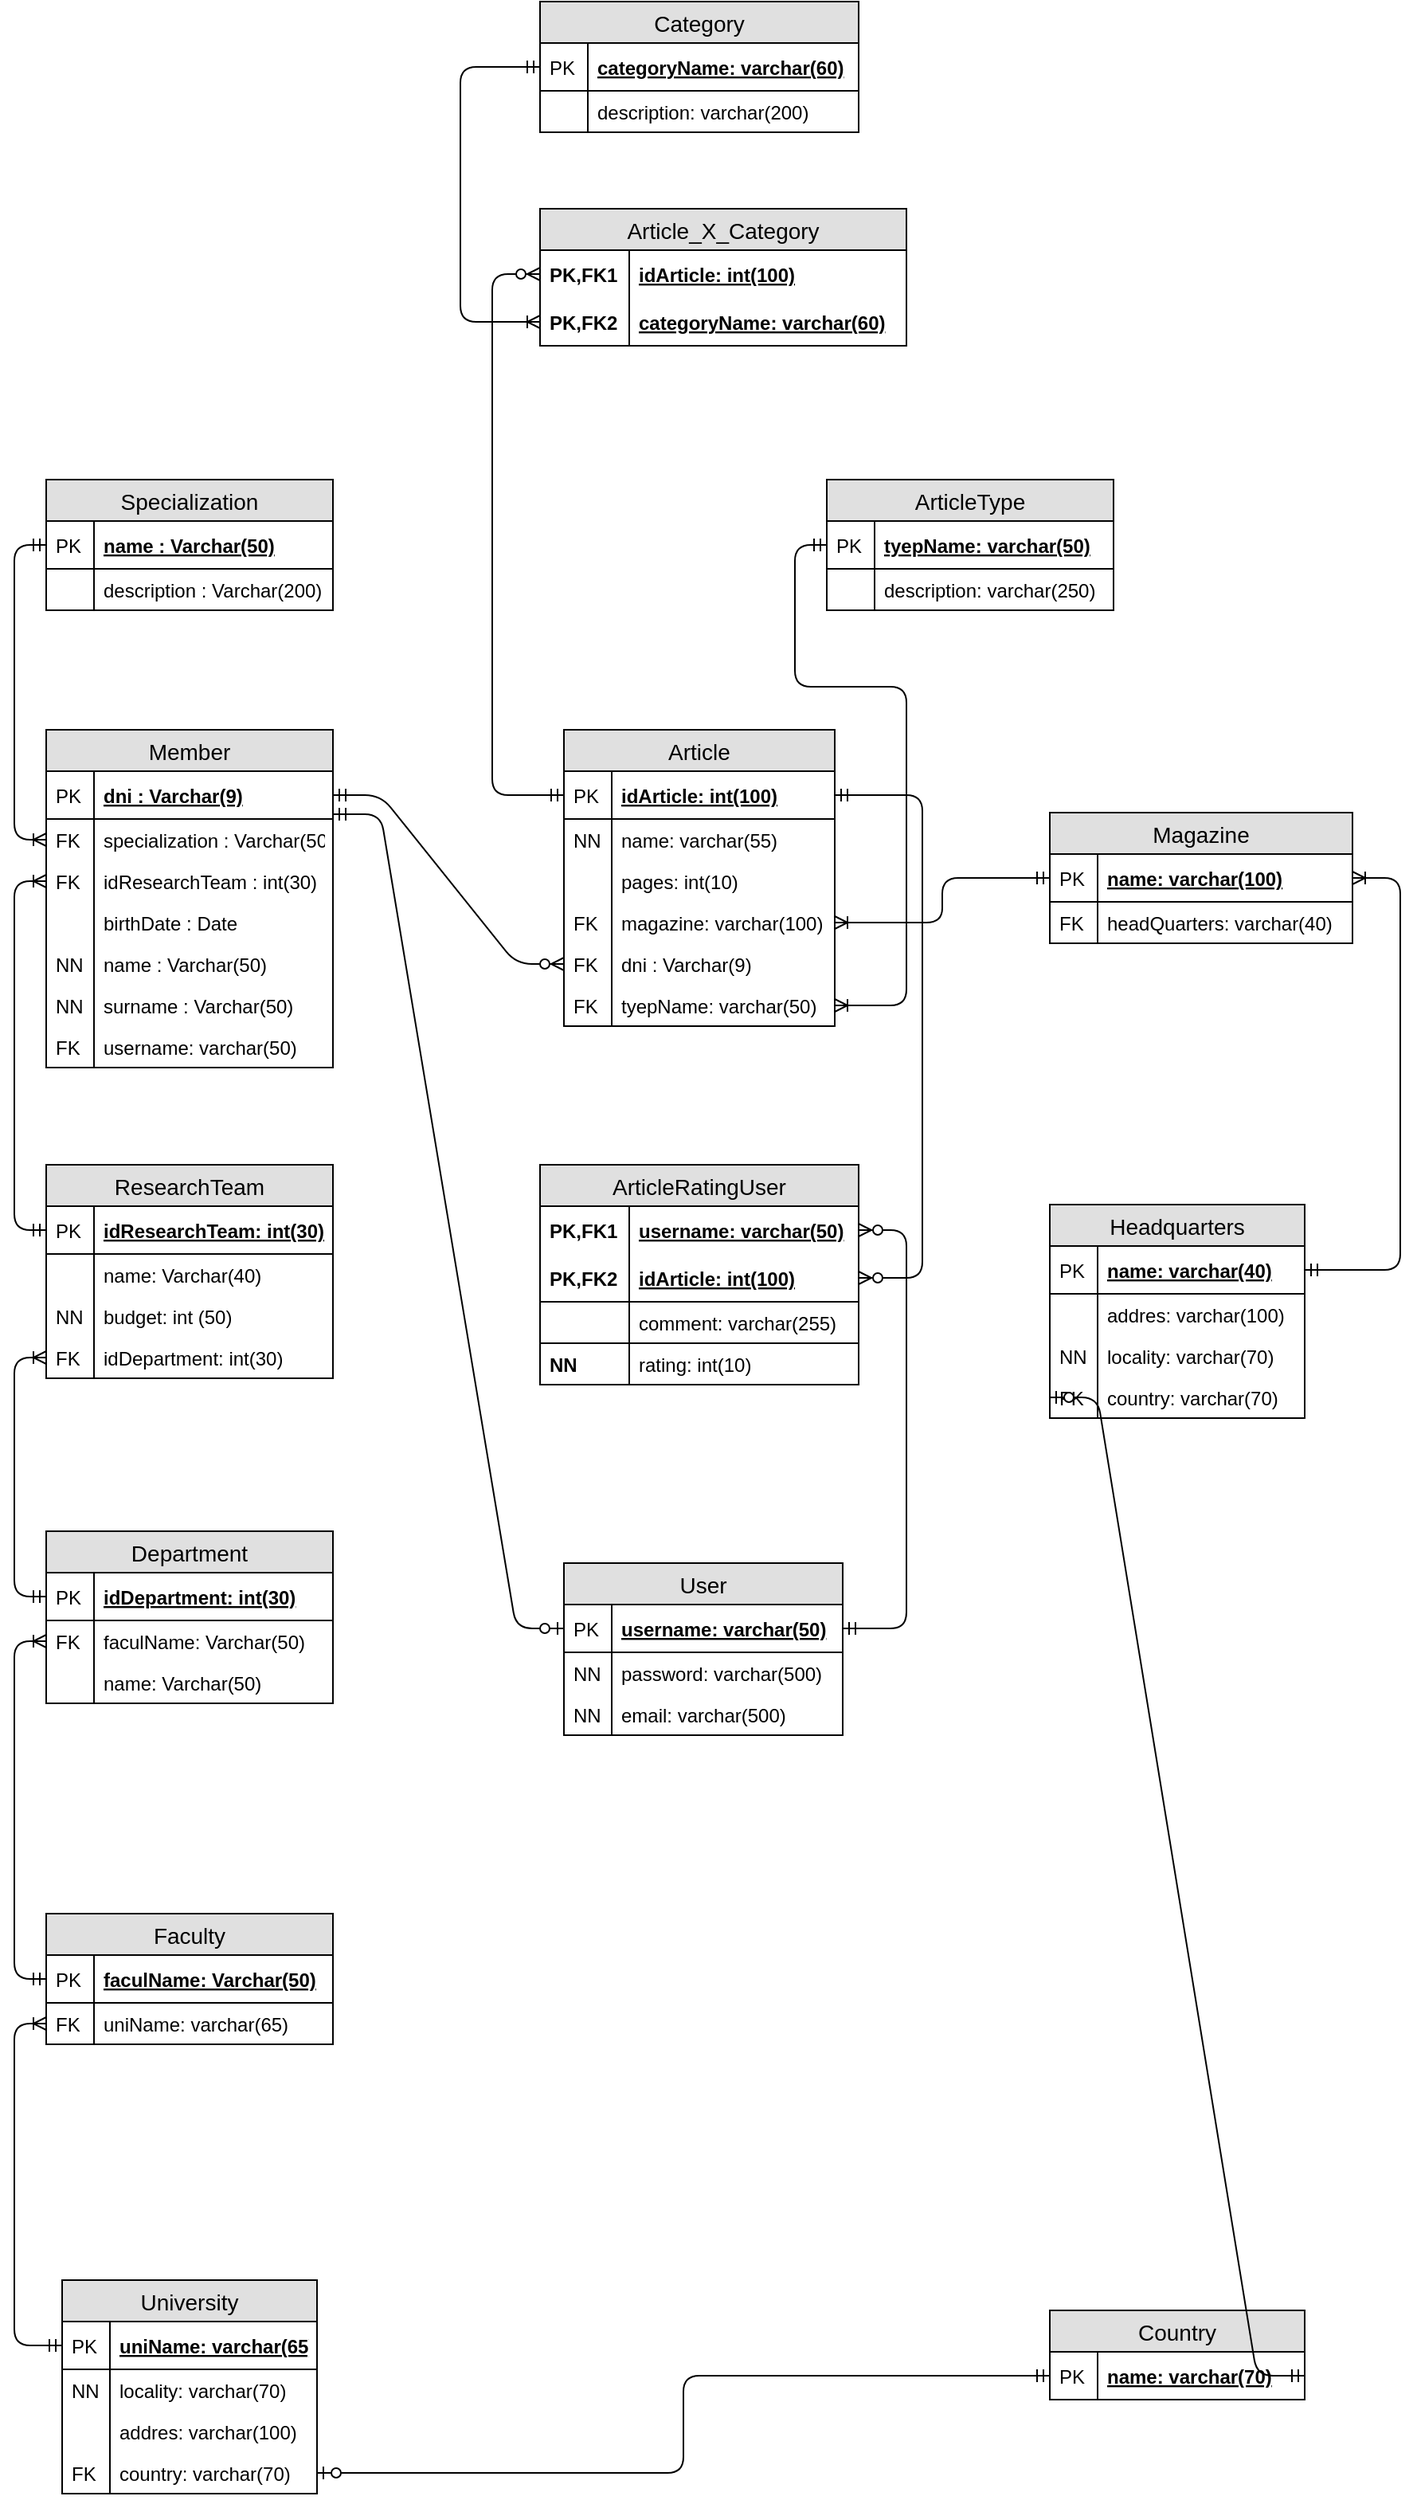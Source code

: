 <mxfile version="13.1.1" type="google"><diagram id="hVaT0pbqhjfP17UW7o2W" name="Page-1"><mxGraphModel dx="1422" dy="1931" grid="1" gridSize="10" guides="1" tooltips="1" connect="1" arrows="1" fold="1" page="1" pageScale="1" pageWidth="827" pageHeight="1169" math="0" shadow="0"><root><mxCell id="0"/><mxCell id="1" parent="0"/><mxCell id="gS2SSANMQGtymhMr4Fnk-54" value="ResearchTeam" style="swimlane;fontStyle=0;childLayout=stackLayout;horizontal=1;startSize=26;fillColor=#e0e0e0;horizontalStack=0;resizeParent=1;resizeParentMax=0;resizeLast=0;collapsible=1;marginBottom=0;swimlaneFillColor=#ffffff;align=center;fontSize=14;" parent="1" vertex="1"><mxGeometry x="310" y="560" width="180" height="134" as="geometry"/></mxCell><mxCell id="gS2SSANMQGtymhMr4Fnk-55" value="idResearchTeam: int(30)" style="shape=partialRectangle;top=0;left=0;right=0;bottom=1;align=left;verticalAlign=middle;fillColor=none;spacingLeft=34;spacingRight=4;overflow=hidden;rotatable=0;points=[[0,0.5],[1,0.5]];portConstraint=eastwest;dropTarget=0;fontStyle=5;fontSize=12;" parent="gS2SSANMQGtymhMr4Fnk-54" vertex="1"><mxGeometry y="26" width="180" height="30" as="geometry"/></mxCell><mxCell id="gS2SSANMQGtymhMr4Fnk-56" value="PK" style="shape=partialRectangle;top=0;left=0;bottom=0;fillColor=none;align=left;verticalAlign=middle;spacingLeft=4;spacingRight=4;overflow=hidden;rotatable=0;points=[];portConstraint=eastwest;part=1;fontSize=12;" parent="gS2SSANMQGtymhMr4Fnk-55" vertex="1" connectable="0"><mxGeometry width="30" height="30" as="geometry"/></mxCell><mxCell id="gS2SSANMQGtymhMr4Fnk-59" value="name: Varchar(40)" style="shape=partialRectangle;top=0;left=0;right=0;bottom=0;align=left;verticalAlign=top;fillColor=none;spacingLeft=34;spacingRight=4;overflow=hidden;rotatable=0;points=[[0,0.5],[1,0.5]];portConstraint=eastwest;dropTarget=0;fontSize=12;" parent="gS2SSANMQGtymhMr4Fnk-54" vertex="1"><mxGeometry y="56" width="180" height="26" as="geometry"/></mxCell><mxCell id="gS2SSANMQGtymhMr4Fnk-60" value="" style="shape=partialRectangle;top=0;left=0;bottom=0;fillColor=none;align=left;verticalAlign=top;spacingLeft=4;spacingRight=4;overflow=hidden;rotatable=0;points=[];portConstraint=eastwest;part=1;fontSize=12;" parent="gS2SSANMQGtymhMr4Fnk-59" vertex="1" connectable="0"><mxGeometry width="30" height="26" as="geometry"/></mxCell><mxCell id="gS2SSANMQGtymhMr4Fnk-61" value="budget: int (50)" style="shape=partialRectangle;top=0;left=0;right=0;bottom=0;align=left;verticalAlign=top;fillColor=none;spacingLeft=34;spacingRight=4;overflow=hidden;rotatable=0;points=[[0,0.5],[1,0.5]];portConstraint=eastwest;dropTarget=0;fontSize=12;" parent="gS2SSANMQGtymhMr4Fnk-54" vertex="1"><mxGeometry y="82" width="180" height="26" as="geometry"/></mxCell><mxCell id="gS2SSANMQGtymhMr4Fnk-62" value="NN" style="shape=partialRectangle;top=0;left=0;bottom=0;fillColor=none;align=left;verticalAlign=top;spacingLeft=4;spacingRight=4;overflow=hidden;rotatable=0;points=[];portConstraint=eastwest;part=1;fontSize=12;" parent="gS2SSANMQGtymhMr4Fnk-61" vertex="1" connectable="0"><mxGeometry width="30" height="26" as="geometry"/></mxCell><mxCell id="gS2SSANMQGtymhMr4Fnk-77" value="idDepartment: int(30)" style="shape=partialRectangle;top=0;left=0;right=0;bottom=0;align=left;verticalAlign=top;fillColor=none;spacingLeft=34;spacingRight=4;overflow=hidden;rotatable=0;points=[[0,0.5],[1,0.5]];portConstraint=eastwest;dropTarget=0;fontSize=12;" parent="gS2SSANMQGtymhMr4Fnk-54" vertex="1"><mxGeometry y="108" width="180" height="26" as="geometry"/></mxCell><mxCell id="gS2SSANMQGtymhMr4Fnk-78" value="FK" style="shape=partialRectangle;top=0;left=0;bottom=0;fillColor=none;align=left;verticalAlign=top;spacingLeft=4;spacingRight=4;overflow=hidden;rotatable=0;points=[];portConstraint=eastwest;part=1;fontSize=12;" parent="gS2SSANMQGtymhMr4Fnk-77" vertex="1" connectable="0"><mxGeometry width="30" height="26" as="geometry"/></mxCell><mxCell id="gS2SSANMQGtymhMr4Fnk-124" value="ArticleType" style="swimlane;fontStyle=0;childLayout=stackLayout;horizontal=1;startSize=26;fillColor=#e0e0e0;horizontalStack=0;resizeParent=1;resizeParentMax=0;resizeLast=0;collapsible=1;marginBottom=0;swimlaneFillColor=#ffffff;align=center;fontSize=14;" parent="1" vertex="1"><mxGeometry x="800" y="130" width="180" height="82" as="geometry"/></mxCell><mxCell id="gS2SSANMQGtymhMr4Fnk-125" value="tyepName: varchar(50)" style="shape=partialRectangle;top=0;left=0;right=0;bottom=1;align=left;verticalAlign=middle;fillColor=none;spacingLeft=34;spacingRight=4;overflow=hidden;rotatable=0;points=[[0,0.5],[1,0.5]];portConstraint=eastwest;dropTarget=0;fontStyle=5;fontSize=12;" parent="gS2SSANMQGtymhMr4Fnk-124" vertex="1"><mxGeometry y="26" width="180" height="30" as="geometry"/></mxCell><mxCell id="gS2SSANMQGtymhMr4Fnk-126" value="PK" style="shape=partialRectangle;top=0;left=0;bottom=0;fillColor=none;align=left;verticalAlign=middle;spacingLeft=4;spacingRight=4;overflow=hidden;rotatable=0;points=[];portConstraint=eastwest;part=1;fontSize=12;" parent="gS2SSANMQGtymhMr4Fnk-125" vertex="1" connectable="0"><mxGeometry width="30" height="30" as="geometry"/></mxCell><mxCell id="gS2SSANMQGtymhMr4Fnk-129" value="description: varchar(250)" style="shape=partialRectangle;top=0;left=0;right=0;bottom=0;align=left;verticalAlign=top;fillColor=none;spacingLeft=34;spacingRight=4;overflow=hidden;rotatable=0;points=[[0,0.5],[1,0.5]];portConstraint=eastwest;dropTarget=0;fontSize=12;" parent="gS2SSANMQGtymhMr4Fnk-124" vertex="1"><mxGeometry y="56" width="180" height="26" as="geometry"/></mxCell><mxCell id="gS2SSANMQGtymhMr4Fnk-130" value="" style="shape=partialRectangle;top=0;left=0;bottom=0;fillColor=none;align=left;verticalAlign=top;spacingLeft=4;spacingRight=4;overflow=hidden;rotatable=0;points=[];portConstraint=eastwest;part=1;fontSize=12;" parent="gS2SSANMQGtymhMr4Fnk-129" vertex="1" connectable="0"><mxGeometry width="30" height="26" as="geometry"/></mxCell><mxCell id="gS2SSANMQGtymhMr4Fnk-92" value="University" style="swimlane;fontStyle=0;childLayout=stackLayout;horizontal=1;startSize=26;fillColor=#e0e0e0;horizontalStack=0;resizeParent=1;resizeParentMax=0;resizeLast=0;collapsible=1;marginBottom=0;swimlaneFillColor=#ffffff;align=center;fontSize=14;" parent="1" vertex="1"><mxGeometry x="320" y="1260" width="160" height="134" as="geometry"/></mxCell><mxCell id="gS2SSANMQGtymhMr4Fnk-93" value="uniName: varchar(65)" style="shape=partialRectangle;top=0;left=0;right=0;bottom=1;align=left;verticalAlign=middle;fillColor=none;spacingLeft=34;spacingRight=4;overflow=hidden;rotatable=0;points=[[0,0.5],[1,0.5]];portConstraint=eastwest;dropTarget=0;fontStyle=5;fontSize=12;" parent="gS2SSANMQGtymhMr4Fnk-92" vertex="1"><mxGeometry y="26" width="160" height="30" as="geometry"/></mxCell><mxCell id="gS2SSANMQGtymhMr4Fnk-94" value="PK" style="shape=partialRectangle;top=0;left=0;bottom=0;fillColor=none;align=left;verticalAlign=middle;spacingLeft=4;spacingRight=4;overflow=hidden;rotatable=0;points=[];portConstraint=eastwest;part=1;fontSize=12;" parent="gS2SSANMQGtymhMr4Fnk-93" vertex="1" connectable="0"><mxGeometry width="30" height="30" as="geometry"/></mxCell><mxCell id="gS2SSANMQGtymhMr4Fnk-97" value="locality: varchar(70)" style="shape=partialRectangle;top=0;left=0;right=0;bottom=0;align=left;verticalAlign=top;fillColor=none;spacingLeft=34;spacingRight=4;overflow=hidden;rotatable=0;points=[[0,0.5],[1,0.5]];portConstraint=eastwest;dropTarget=0;fontSize=12;" parent="gS2SSANMQGtymhMr4Fnk-92" vertex="1"><mxGeometry y="56" width="160" height="26" as="geometry"/></mxCell><mxCell id="gS2SSANMQGtymhMr4Fnk-98" value="NN" style="shape=partialRectangle;top=0;left=0;bottom=0;fillColor=none;align=left;verticalAlign=top;spacingLeft=4;spacingRight=4;overflow=hidden;rotatable=0;points=[];portConstraint=eastwest;part=1;fontSize=12;" parent="gS2SSANMQGtymhMr4Fnk-97" vertex="1" connectable="0"><mxGeometry width="30" height="26" as="geometry"/></mxCell><mxCell id="gS2SSANMQGtymhMr4Fnk-99" value="addres: varchar(100)" style="shape=partialRectangle;top=0;left=0;right=0;bottom=0;align=left;verticalAlign=top;fillColor=none;spacingLeft=34;spacingRight=4;overflow=hidden;rotatable=0;points=[[0,0.5],[1,0.5]];portConstraint=eastwest;dropTarget=0;fontSize=12;" parent="gS2SSANMQGtymhMr4Fnk-92" vertex="1"><mxGeometry y="82" width="160" height="26" as="geometry"/></mxCell><mxCell id="gS2SSANMQGtymhMr4Fnk-100" value="" style="shape=partialRectangle;top=0;left=0;bottom=0;fillColor=none;align=left;verticalAlign=top;spacingLeft=4;spacingRight=4;overflow=hidden;rotatable=0;points=[];portConstraint=eastwest;part=1;fontSize=12;" parent="gS2SSANMQGtymhMr4Fnk-99" vertex="1" connectable="0"><mxGeometry width="30" height="26" as="geometry"/></mxCell><mxCell id="gS2SSANMQGtymhMr4Fnk-103" value="country: varchar(70)" style="shape=partialRectangle;top=0;left=0;right=0;bottom=0;align=left;verticalAlign=top;fillColor=none;spacingLeft=34;spacingRight=4;overflow=hidden;rotatable=0;points=[[0,0.5],[1,0.5]];portConstraint=eastwest;dropTarget=0;fontSize=12;" parent="gS2SSANMQGtymhMr4Fnk-92" vertex="1"><mxGeometry y="108" width="160" height="26" as="geometry"/></mxCell><mxCell id="gS2SSANMQGtymhMr4Fnk-104" value="FK" style="shape=partialRectangle;top=0;left=0;bottom=0;fillColor=none;align=left;verticalAlign=top;spacingLeft=4;spacingRight=4;overflow=hidden;rotatable=0;points=[];portConstraint=eastwest;part=1;fontSize=12;" parent="gS2SSANMQGtymhMr4Fnk-103" vertex="1" connectable="0"><mxGeometry width="30" height="26" as="geometry"/></mxCell><mxCell id="gS2SSANMQGtymhMr4Fnk-182" value="ArticleRatingUser" style="swimlane;fontStyle=0;childLayout=stackLayout;horizontal=1;startSize=26;fillColor=#e0e0e0;horizontalStack=0;resizeParent=1;resizeParentMax=0;resizeLast=0;collapsible=1;marginBottom=0;swimlaneFillColor=#ffffff;align=center;fontSize=14;" parent="1" vertex="1"><mxGeometry x="620" y="560" width="200" height="138" as="geometry"/></mxCell><mxCell id="gS2SSANMQGtymhMr4Fnk-183" value="username: varchar(50)" style="shape=partialRectangle;top=0;left=0;right=0;bottom=0;align=left;verticalAlign=middle;fillColor=none;spacingLeft=60;spacingRight=4;overflow=hidden;rotatable=0;points=[[0,0.5],[1,0.5]];portConstraint=eastwest;dropTarget=0;fontStyle=5;fontSize=12;" parent="gS2SSANMQGtymhMr4Fnk-182" vertex="1"><mxGeometry y="26" width="200" height="30" as="geometry"/></mxCell><mxCell id="gS2SSANMQGtymhMr4Fnk-184" value="PK,FK1" style="shape=partialRectangle;fontStyle=1;top=0;left=0;bottom=0;fillColor=none;align=left;verticalAlign=middle;spacingLeft=4;spacingRight=4;overflow=hidden;rotatable=0;points=[];portConstraint=eastwest;part=1;fontSize=12;" parent="gS2SSANMQGtymhMr4Fnk-183" vertex="1" connectable="0"><mxGeometry width="56" height="30" as="geometry"/></mxCell><mxCell id="gS2SSANMQGtymhMr4Fnk-185" value="idArticle: int(100)" style="shape=partialRectangle;top=0;left=0;right=0;bottom=1;align=left;verticalAlign=middle;fillColor=none;spacingLeft=60;spacingRight=4;overflow=hidden;rotatable=0;points=[[0,0.5],[1,0.5]];portConstraint=eastwest;dropTarget=0;fontStyle=5;fontSize=12;" parent="gS2SSANMQGtymhMr4Fnk-182" vertex="1"><mxGeometry y="56" width="200" height="30" as="geometry"/></mxCell><mxCell id="gS2SSANMQGtymhMr4Fnk-186" value="PK,FK2" style="shape=partialRectangle;fontStyle=1;top=0;left=0;bottom=0;fillColor=none;align=left;verticalAlign=middle;spacingLeft=4;spacingRight=4;overflow=hidden;rotatable=0;points=[];portConstraint=eastwest;part=1;fontSize=12;" parent="gS2SSANMQGtymhMr4Fnk-185" vertex="1" connectable="0"><mxGeometry width="56" height="30" as="geometry"/></mxCell><mxCell id="gS2SSANMQGtymhMr4Fnk-187" value="comment: varchar(255)" style="shape=partialRectangle;top=0;left=0;right=0;bottom=1;align=left;verticalAlign=middle;fillColor=none;spacingLeft=60;spacingRight=4;overflow=hidden;rotatable=0;points=[[0,0.5],[1,0.5]];portConstraint=eastwest;dropTarget=0;fontStyle=0;fontSize=12;" parent="gS2SSANMQGtymhMr4Fnk-182" vertex="1"><mxGeometry y="86" width="200" height="26" as="geometry"/></mxCell><mxCell id="gS2SSANMQGtymhMr4Fnk-188" value="" style="shape=partialRectangle;fontStyle=1;top=0;left=0;bottom=0;fillColor=none;align=left;verticalAlign=middle;spacingLeft=4;spacingRight=4;overflow=hidden;rotatable=0;points=[];portConstraint=eastwest;part=1;fontSize=12;" parent="gS2SSANMQGtymhMr4Fnk-187" vertex="1" connectable="0"><mxGeometry width="56" height="26" as="geometry"/></mxCell><mxCell id="gS2SSANMQGtymhMr4Fnk-196" value="rating: int(10)" style="shape=partialRectangle;top=0;left=0;right=0;bottom=1;align=left;verticalAlign=middle;fillColor=none;spacingLeft=60;spacingRight=4;overflow=hidden;rotatable=0;points=[[0,0.5],[1,0.5]];portConstraint=eastwest;dropTarget=0;fontStyle=0;fontSize=12;" parent="gS2SSANMQGtymhMr4Fnk-182" vertex="1"><mxGeometry y="112" width="200" height="26" as="geometry"/></mxCell><mxCell id="gS2SSANMQGtymhMr4Fnk-197" value="NN" style="shape=partialRectangle;fontStyle=1;top=0;left=0;bottom=0;fillColor=none;align=left;verticalAlign=middle;spacingLeft=4;spacingRight=4;overflow=hidden;rotatable=0;points=[];portConstraint=eastwest;part=1;fontSize=12;" parent="gS2SSANMQGtymhMr4Fnk-196" vertex="1" connectable="0"><mxGeometry width="56" height="26" as="geometry"/></mxCell><mxCell id="gS2SSANMQGtymhMr4Fnk-199" value="User" style="swimlane;fontStyle=0;childLayout=stackLayout;horizontal=1;startSize=26;fillColor=#e0e0e0;horizontalStack=0;resizeParent=1;resizeParentMax=0;resizeLast=0;collapsible=1;marginBottom=0;swimlaneFillColor=#ffffff;align=center;fontSize=14;" parent="1" vertex="1"><mxGeometry x="635" y="810" width="175" height="108" as="geometry"/></mxCell><mxCell id="gS2SSANMQGtymhMr4Fnk-200" value="username: varchar(50)" style="shape=partialRectangle;top=0;left=0;right=0;bottom=1;align=left;verticalAlign=middle;fillColor=none;spacingLeft=34;spacingRight=4;overflow=hidden;rotatable=0;points=[[0,0.5],[1,0.5]];portConstraint=eastwest;dropTarget=0;fontStyle=5;fontSize=12;" parent="gS2SSANMQGtymhMr4Fnk-199" vertex="1"><mxGeometry y="26" width="175" height="30" as="geometry"/></mxCell><mxCell id="gS2SSANMQGtymhMr4Fnk-201" value="PK" style="shape=partialRectangle;top=0;left=0;bottom=0;fillColor=none;align=left;verticalAlign=middle;spacingLeft=4;spacingRight=4;overflow=hidden;rotatable=0;points=[];portConstraint=eastwest;part=1;fontSize=12;" parent="gS2SSANMQGtymhMr4Fnk-200" vertex="1" connectable="0"><mxGeometry width="30" height="30" as="geometry"/></mxCell><mxCell id="gS2SSANMQGtymhMr4Fnk-202" value="password: varchar(500)" style="shape=partialRectangle;top=0;left=0;right=0;bottom=0;align=left;verticalAlign=top;fillColor=none;spacingLeft=34;spacingRight=4;overflow=hidden;rotatable=0;points=[[0,0.5],[1,0.5]];portConstraint=eastwest;dropTarget=0;fontSize=12;" parent="gS2SSANMQGtymhMr4Fnk-199" vertex="1"><mxGeometry y="56" width="175" height="26" as="geometry"/></mxCell><mxCell id="gS2SSANMQGtymhMr4Fnk-203" value="NN" style="shape=partialRectangle;top=0;left=0;bottom=0;fillColor=none;align=left;verticalAlign=top;spacingLeft=4;spacingRight=4;overflow=hidden;rotatable=0;points=[];portConstraint=eastwest;part=1;fontSize=12;" parent="gS2SSANMQGtymhMr4Fnk-202" vertex="1" connectable="0"><mxGeometry width="30" height="26" as="geometry"/></mxCell><mxCell id="gS2SSANMQGtymhMr4Fnk-206" value="email: varchar(500)" style="shape=partialRectangle;top=0;left=0;right=0;bottom=0;align=left;verticalAlign=top;fillColor=none;spacingLeft=34;spacingRight=4;overflow=hidden;rotatable=0;points=[[0,0.5],[1,0.5]];portConstraint=eastwest;dropTarget=0;fontSize=12;" parent="gS2SSANMQGtymhMr4Fnk-199" vertex="1"><mxGeometry y="82" width="175" height="26" as="geometry"/></mxCell><mxCell id="gS2SSANMQGtymhMr4Fnk-207" value="NN" style="shape=partialRectangle;top=0;left=0;bottom=0;fillColor=none;align=left;verticalAlign=top;spacingLeft=4;spacingRight=4;overflow=hidden;rotatable=0;points=[];portConstraint=eastwest;part=1;fontSize=12;" parent="gS2SSANMQGtymhMr4Fnk-206" vertex="1" connectable="0"><mxGeometry width="30" height="26" as="geometry"/></mxCell><mxCell id="gS2SSANMQGtymhMr4Fnk-226" value="N" style="text;html=1;align=center;verticalAlign=middle;resizable=0;points=[];autosize=1;" parent="1" vertex="1"><mxGeometry x="720" y="-30" width="20" height="20" as="geometry"/></mxCell><mxCell id="gS2SSANMQGtymhMr4Fnk-229" value="Magazine" style="swimlane;fontStyle=0;childLayout=stackLayout;horizontal=1;startSize=26;fillColor=#e0e0e0;horizontalStack=0;resizeParent=1;resizeParentMax=0;resizeLast=0;collapsible=1;marginBottom=0;swimlaneFillColor=#ffffff;align=center;fontSize=14;" parent="1" vertex="1"><mxGeometry x="940" y="339" width="190" height="82" as="geometry"/></mxCell><mxCell id="gS2SSANMQGtymhMr4Fnk-230" value="name: varchar(100)" style="shape=partialRectangle;top=0;left=0;right=0;bottom=1;align=left;verticalAlign=middle;fillColor=none;spacingLeft=34;spacingRight=4;overflow=hidden;rotatable=0;points=[[0,0.5],[1,0.5]];portConstraint=eastwest;dropTarget=0;fontStyle=5;fontSize=12;" parent="gS2SSANMQGtymhMr4Fnk-229" vertex="1"><mxGeometry y="26" width="190" height="30" as="geometry"/></mxCell><mxCell id="gS2SSANMQGtymhMr4Fnk-231" value="PK" style="shape=partialRectangle;top=0;left=0;bottom=0;fillColor=none;align=left;verticalAlign=middle;spacingLeft=4;spacingRight=4;overflow=hidden;rotatable=0;points=[];portConstraint=eastwest;part=1;fontSize=12;" parent="gS2SSANMQGtymhMr4Fnk-230" vertex="1" connectable="0"><mxGeometry width="30" height="30" as="geometry"/></mxCell><mxCell id="gS2SSANMQGtymhMr4Fnk-234" value="headQuarters: varchar(40)" style="shape=partialRectangle;top=0;left=0;right=0;bottom=0;align=left;verticalAlign=top;fillColor=none;spacingLeft=34;spacingRight=4;overflow=hidden;rotatable=0;points=[[0,0.5],[1,0.5]];portConstraint=eastwest;dropTarget=0;fontSize=12;" parent="gS2SSANMQGtymhMr4Fnk-229" vertex="1"><mxGeometry y="56" width="190" height="26" as="geometry"/></mxCell><mxCell id="gS2SSANMQGtymhMr4Fnk-235" value="FK" style="shape=partialRectangle;top=0;left=0;bottom=0;fillColor=none;align=left;verticalAlign=top;spacingLeft=4;spacingRight=4;overflow=hidden;rotatable=0;points=[];portConstraint=eastwest;part=1;fontSize=12;" parent="gS2SSANMQGtymhMr4Fnk-234" vertex="1" connectable="0"><mxGeometry width="30" height="26" as="geometry"/></mxCell><mxCell id="gS2SSANMQGtymhMr4Fnk-17" value="Member" style="swimlane;fontStyle=0;childLayout=stackLayout;horizontal=1;startSize=26;fillColor=#e0e0e0;horizontalStack=0;resizeParent=1;resizeParentMax=0;resizeLast=0;collapsible=1;marginBottom=0;swimlaneFillColor=#ffffff;align=center;fontSize=14;" parent="1" vertex="1"><mxGeometry x="310" y="287" width="180" height="212" as="geometry"/></mxCell><mxCell id="gS2SSANMQGtymhMr4Fnk-18" value="dni : Varchar(9)" style="shape=partialRectangle;top=0;left=0;right=0;bottom=1;align=left;verticalAlign=middle;fillColor=none;spacingLeft=34;spacingRight=4;overflow=hidden;rotatable=0;points=[[0,0.5],[1,0.5]];portConstraint=eastwest;dropTarget=0;fontStyle=5;fontSize=12;" parent="gS2SSANMQGtymhMr4Fnk-17" vertex="1"><mxGeometry y="26" width="180" height="30" as="geometry"/></mxCell><mxCell id="gS2SSANMQGtymhMr4Fnk-19" value="PK" style="shape=partialRectangle;top=0;left=0;bottom=0;fillColor=none;align=left;verticalAlign=middle;spacingLeft=4;spacingRight=4;overflow=hidden;rotatable=0;points=[];portConstraint=eastwest;part=1;fontSize=12;" parent="gS2SSANMQGtymhMr4Fnk-18" vertex="1" connectable="0"><mxGeometry width="30" height="30" as="geometry"/></mxCell><mxCell id="gS2SSANMQGtymhMr4Fnk-20" value="specialization : Varchar(50)" style="shape=partialRectangle;top=0;left=0;right=0;bottom=0;align=left;verticalAlign=top;fillColor=none;spacingLeft=34;spacingRight=4;overflow=hidden;rotatable=0;points=[[0,0.5],[1,0.5]];portConstraint=eastwest;dropTarget=0;fontSize=12;" parent="gS2SSANMQGtymhMr4Fnk-17" vertex="1"><mxGeometry y="56" width="180" height="26" as="geometry"/></mxCell><mxCell id="gS2SSANMQGtymhMr4Fnk-21" value="FK" style="shape=partialRectangle;top=0;left=0;bottom=0;fillColor=none;align=left;verticalAlign=top;spacingLeft=4;spacingRight=4;overflow=hidden;rotatable=0;points=[];portConstraint=eastwest;part=1;fontSize=12;" parent="gS2SSANMQGtymhMr4Fnk-20" vertex="1" connectable="0"><mxGeometry width="30" height="26" as="geometry"/></mxCell><mxCell id="gS2SSANMQGtymhMr4Fnk-22" value="idResearchTeam : int(30)" style="shape=partialRectangle;top=0;left=0;right=0;bottom=0;align=left;verticalAlign=top;fillColor=none;spacingLeft=34;spacingRight=4;overflow=hidden;rotatable=0;points=[[0,0.5],[1,0.5]];portConstraint=eastwest;dropTarget=0;fontSize=12;" parent="gS2SSANMQGtymhMr4Fnk-17" vertex="1"><mxGeometry y="82" width="180" height="26" as="geometry"/></mxCell><mxCell id="gS2SSANMQGtymhMr4Fnk-23" value="FK" style="shape=partialRectangle;top=0;left=0;bottom=0;fillColor=none;align=left;verticalAlign=top;spacingLeft=4;spacingRight=4;overflow=hidden;rotatable=0;points=[];portConstraint=eastwest;part=1;fontSize=12;" parent="gS2SSANMQGtymhMr4Fnk-22" vertex="1" connectable="0"><mxGeometry width="30" height="26" as="geometry"/></mxCell><mxCell id="gS2SSANMQGtymhMr4Fnk-24" value="birthDate : Date" style="shape=partialRectangle;top=0;left=0;right=0;bottom=0;align=left;verticalAlign=top;fillColor=none;spacingLeft=34;spacingRight=4;overflow=hidden;rotatable=0;points=[[0,0.5],[1,0.5]];portConstraint=eastwest;dropTarget=0;fontSize=12;" parent="gS2SSANMQGtymhMr4Fnk-17" vertex="1"><mxGeometry y="108" width="180" height="26" as="geometry"/></mxCell><mxCell id="gS2SSANMQGtymhMr4Fnk-25" value="" style="shape=partialRectangle;top=0;left=0;bottom=0;fillColor=none;align=left;verticalAlign=top;spacingLeft=4;spacingRight=4;overflow=hidden;rotatable=0;points=[];portConstraint=eastwest;part=1;fontSize=12;" parent="gS2SSANMQGtymhMr4Fnk-24" vertex="1" connectable="0"><mxGeometry width="30" height="26" as="geometry"/></mxCell><mxCell id="gS2SSANMQGtymhMr4Fnk-26" value="name : Varchar(50)" style="shape=partialRectangle;top=0;left=0;right=0;bottom=0;align=left;verticalAlign=top;fillColor=none;spacingLeft=34;spacingRight=4;overflow=hidden;rotatable=0;points=[[0,0.5],[1,0.5]];portConstraint=eastwest;dropTarget=0;fontSize=12;" parent="gS2SSANMQGtymhMr4Fnk-17" vertex="1"><mxGeometry y="134" width="180" height="26" as="geometry"/></mxCell><mxCell id="gS2SSANMQGtymhMr4Fnk-27" value="NN" style="shape=partialRectangle;top=0;left=0;bottom=0;fillColor=none;align=left;verticalAlign=top;spacingLeft=4;spacingRight=4;overflow=hidden;rotatable=0;points=[];portConstraint=eastwest;part=1;fontSize=12;" parent="gS2SSANMQGtymhMr4Fnk-26" vertex="1" connectable="0"><mxGeometry width="30" height="26" as="geometry"/></mxCell><mxCell id="gS2SSANMQGtymhMr4Fnk-29" value="surname : Varchar(50)" style="shape=partialRectangle;top=0;left=0;right=0;bottom=0;align=left;verticalAlign=top;fillColor=none;spacingLeft=34;spacingRight=4;overflow=hidden;rotatable=0;points=[[0,0.5],[1,0.5]];portConstraint=eastwest;dropTarget=0;fontSize=12;" parent="gS2SSANMQGtymhMr4Fnk-17" vertex="1"><mxGeometry y="160" width="180" height="26" as="geometry"/></mxCell><mxCell id="gS2SSANMQGtymhMr4Fnk-30" value="NN" style="shape=partialRectangle;top=0;left=0;bottom=0;fillColor=none;align=left;verticalAlign=top;spacingLeft=4;spacingRight=4;overflow=hidden;rotatable=0;points=[];portConstraint=eastwest;part=1;fontSize=12;" parent="gS2SSANMQGtymhMr4Fnk-29" vertex="1" connectable="0"><mxGeometry width="30" height="26" as="geometry"/></mxCell><mxCell id="fsNwebAYcL7ZnLs_jDPe-1" value="username: varchar(50)" style="shape=partialRectangle;top=0;left=0;right=0;bottom=0;align=left;verticalAlign=top;fillColor=none;spacingLeft=34;spacingRight=4;overflow=hidden;rotatable=0;points=[[0,0.5],[1,0.5]];portConstraint=eastwest;dropTarget=0;fontSize=12;" vertex="1" parent="gS2SSANMQGtymhMr4Fnk-17"><mxGeometry y="186" width="180" height="26" as="geometry"/></mxCell><mxCell id="fsNwebAYcL7ZnLs_jDPe-2" value="FK" style="shape=partialRectangle;top=0;left=0;bottom=0;fillColor=none;align=left;verticalAlign=top;spacingLeft=4;spacingRight=4;overflow=hidden;rotatable=0;points=[];portConstraint=eastwest;part=1;fontSize=12;" vertex="1" connectable="0" parent="fsNwebAYcL7ZnLs_jDPe-1"><mxGeometry width="30" height="26" as="geometry"/></mxCell><mxCell id="gS2SSANMQGtymhMr4Fnk-242" value="Headquarters" style="swimlane;fontStyle=0;childLayout=stackLayout;horizontal=1;startSize=26;fillColor=#e0e0e0;horizontalStack=0;resizeParent=1;resizeParentMax=0;resizeLast=0;collapsible=1;marginBottom=0;swimlaneFillColor=#ffffff;align=center;fontSize=14;" parent="1" vertex="1"><mxGeometry x="940" y="585" width="160" height="134" as="geometry"/></mxCell><mxCell id="gS2SSANMQGtymhMr4Fnk-243" value="name: varchar(40)" style="shape=partialRectangle;top=0;left=0;right=0;bottom=1;align=left;verticalAlign=middle;fillColor=none;spacingLeft=34;spacingRight=4;overflow=hidden;rotatable=0;points=[[0,0.5],[1,0.5]];portConstraint=eastwest;dropTarget=0;fontStyle=5;fontSize=12;" parent="gS2SSANMQGtymhMr4Fnk-242" vertex="1"><mxGeometry y="26" width="160" height="30" as="geometry"/></mxCell><mxCell id="gS2SSANMQGtymhMr4Fnk-244" value="PK" style="shape=partialRectangle;top=0;left=0;bottom=0;fillColor=none;align=left;verticalAlign=middle;spacingLeft=4;spacingRight=4;overflow=hidden;rotatable=0;points=[];portConstraint=eastwest;part=1;fontSize=12;" parent="gS2SSANMQGtymhMr4Fnk-243" vertex="1" connectable="0"><mxGeometry width="30" height="30" as="geometry"/></mxCell><mxCell id="gS2SSANMQGtymhMr4Fnk-247" value="addres: varchar(100)" style="shape=partialRectangle;top=0;left=0;right=0;bottom=0;align=left;verticalAlign=top;fillColor=none;spacingLeft=34;spacingRight=4;overflow=hidden;rotatable=0;points=[[0,0.5],[1,0.5]];portConstraint=eastwest;dropTarget=0;fontSize=12;" parent="gS2SSANMQGtymhMr4Fnk-242" vertex="1"><mxGeometry y="56" width="160" height="26" as="geometry"/></mxCell><mxCell id="gS2SSANMQGtymhMr4Fnk-248" value="" style="shape=partialRectangle;top=0;left=0;bottom=0;fillColor=none;align=left;verticalAlign=top;spacingLeft=4;spacingRight=4;overflow=hidden;rotatable=0;points=[];portConstraint=eastwest;part=1;fontSize=12;" parent="gS2SSANMQGtymhMr4Fnk-247" vertex="1" connectable="0"><mxGeometry width="30" height="26" as="geometry"/></mxCell><mxCell id="gS2SSANMQGtymhMr4Fnk-249" value="locality: varchar(70)" style="shape=partialRectangle;top=0;left=0;right=0;bottom=0;align=left;verticalAlign=top;fillColor=none;spacingLeft=34;spacingRight=4;overflow=hidden;rotatable=0;points=[[0,0.5],[1,0.5]];portConstraint=eastwest;dropTarget=0;fontSize=12;" parent="gS2SSANMQGtymhMr4Fnk-242" vertex="1"><mxGeometry y="82" width="160" height="26" as="geometry"/></mxCell><mxCell id="gS2SSANMQGtymhMr4Fnk-250" value="NN" style="shape=partialRectangle;top=0;left=0;bottom=0;fillColor=none;align=left;verticalAlign=top;spacingLeft=4;spacingRight=4;overflow=hidden;rotatable=0;points=[];portConstraint=eastwest;part=1;fontSize=12;" parent="gS2SSANMQGtymhMr4Fnk-249" vertex="1" connectable="0"><mxGeometry width="30" height="26" as="geometry"/></mxCell><mxCell id="gS2SSANMQGtymhMr4Fnk-253" value="country: varchar(70)" style="shape=partialRectangle;top=0;left=0;right=0;bottom=0;align=left;verticalAlign=top;fillColor=none;spacingLeft=34;spacingRight=4;overflow=hidden;rotatable=0;points=[[0,0.5],[1,0.5]];portConstraint=eastwest;dropTarget=0;fontSize=12;" parent="gS2SSANMQGtymhMr4Fnk-242" vertex="1"><mxGeometry y="108" width="160" height="26" as="geometry"/></mxCell><mxCell id="gS2SSANMQGtymhMr4Fnk-254" value="FK" style="shape=partialRectangle;top=0;left=0;bottom=0;fillColor=none;align=left;verticalAlign=top;spacingLeft=4;spacingRight=4;overflow=hidden;rotatable=0;points=[];portConstraint=eastwest;part=1;fontSize=12;" parent="gS2SSANMQGtymhMr4Fnk-253" vertex="1" connectable="0"><mxGeometry width="30" height="26" as="geometry"/></mxCell><mxCell id="gS2SSANMQGtymhMr4Fnk-288" value="1" style="text;html=1;align=center;verticalAlign=middle;resizable=0;points=[];autosize=1;" parent="1" vertex="1"><mxGeometry x="1020" y="1279" width="20" height="20" as="geometry"/></mxCell><mxCell id="ysKIw1G9DDQp8kTNfsVy-6" value="" style="edgeStyle=elbowEdgeStyle;fontSize=12;html=1;endArrow=ERoneToMany;startArrow=ERmandOne;exitX=0;exitY=0.5;exitDx=0;exitDy=0;" parent="1" source="gS2SSANMQGtymhMr4Fnk-7" target="gS2SSANMQGtymhMr4Fnk-20" edge="1"><mxGeometry width="100" height="100" relative="1" as="geometry"><mxPoint x="460" y="230" as="sourcePoint"/><mxPoint x="560" y="130" as="targetPoint"/><Array as="points"><mxPoint x="290" y="257"/></Array></mxGeometry></mxCell><mxCell id="ysKIw1G9DDQp8kTNfsVy-7" value="" style="edgeStyle=elbowEdgeStyle;fontSize=12;html=1;endArrow=ERoneToMany;startArrow=ERmandOne;entryX=0;entryY=0.5;entryDx=0;entryDy=0;exitX=0;exitY=0.5;exitDx=0;exitDy=0;" parent="1" source="gS2SSANMQGtymhMr4Fnk-55" target="gS2SSANMQGtymhMr4Fnk-22" edge="1"><mxGeometry width="100" height="100" relative="1" as="geometry"><mxPoint x="70" y="560" as="sourcePoint"/><mxPoint x="170" y="460" as="targetPoint"/><Array as="points"><mxPoint x="290" y="490"/></Array></mxGeometry></mxCell><mxCell id="gS2SSANMQGtymhMr4Fnk-6" value="Specialization" style="swimlane;fontStyle=0;childLayout=stackLayout;horizontal=1;startSize=26;fillColor=#e0e0e0;horizontalStack=0;resizeParent=1;resizeParentMax=0;resizeLast=0;collapsible=1;marginBottom=0;swimlaneFillColor=#ffffff;align=center;fontSize=14;" parent="1" vertex="1"><mxGeometry x="310" y="130" width="180" height="82" as="geometry"/></mxCell><mxCell id="gS2SSANMQGtymhMr4Fnk-7" value="name : Varchar(50)" style="shape=partialRectangle;top=0;left=0;right=0;bottom=1;align=left;verticalAlign=middle;fillColor=none;spacingLeft=34;spacingRight=4;overflow=hidden;rotatable=0;points=[[0,0.5],[1,0.5]];portConstraint=eastwest;dropTarget=0;fontStyle=5;fontSize=12;" parent="gS2SSANMQGtymhMr4Fnk-6" vertex="1"><mxGeometry y="26" width="180" height="30" as="geometry"/></mxCell><mxCell id="gS2SSANMQGtymhMr4Fnk-8" value="PK" style="shape=partialRectangle;top=0;left=0;bottom=0;fillColor=none;align=left;verticalAlign=middle;spacingLeft=4;spacingRight=4;overflow=hidden;rotatable=0;points=[];portConstraint=eastwest;part=1;fontSize=12;" parent="gS2SSANMQGtymhMr4Fnk-7" vertex="1" connectable="0"><mxGeometry width="30" height="30" as="geometry"/></mxCell><mxCell id="gS2SSANMQGtymhMr4Fnk-11" value="description : Varchar(200)" style="shape=partialRectangle;top=0;left=0;right=0;bottom=0;align=left;verticalAlign=top;fillColor=none;spacingLeft=34;spacingRight=4;overflow=hidden;rotatable=0;points=[[0,0.5],[1,0.5]];portConstraint=eastwest;dropTarget=0;fontSize=12;" parent="gS2SSANMQGtymhMr4Fnk-6" vertex="1"><mxGeometry y="56" width="180" height="26" as="geometry"/></mxCell><mxCell id="gS2SSANMQGtymhMr4Fnk-12" value="" style="shape=partialRectangle;top=0;left=0;bottom=0;fillColor=none;align=left;verticalAlign=top;spacingLeft=4;spacingRight=4;overflow=hidden;rotatable=0;points=[];portConstraint=eastwest;part=1;fontSize=12;" parent="gS2SSANMQGtymhMr4Fnk-11" vertex="1" connectable="0"><mxGeometry width="30.011" height="26" as="geometry"/></mxCell><mxCell id="onN7MwH4dI3i2g6XcXUC-1" value="" style="edgeStyle=elbowEdgeStyle;fontSize=12;html=1;endArrow=ERoneToMany;startArrow=ERmandOne;entryX=0;entryY=0.5;entryDx=0;entryDy=0;exitX=0;exitY=0.5;exitDx=0;exitDy=0;" parent="1" source="gS2SSANMQGtymhMr4Fnk-67" target="gS2SSANMQGtymhMr4Fnk-77" edge="1"><mxGeometry width="100" height="100" relative="1" as="geometry"><mxPoint x="220" y="830" as="sourcePoint"/><mxPoint x="280" y="680" as="targetPoint"/><Array as="points"><mxPoint x="290" y="750"/><mxPoint x="240" y="760"/></Array></mxGeometry></mxCell><mxCell id="gS2SSANMQGtymhMr4Fnk-108" value="Article" style="swimlane;fontStyle=0;childLayout=stackLayout;horizontal=1;startSize=26;fillColor=#e0e0e0;horizontalStack=0;resizeParent=1;resizeParentMax=0;resizeLast=0;collapsible=1;marginBottom=0;swimlaneFillColor=#ffffff;align=center;fontSize=14;" parent="1" vertex="1"><mxGeometry x="635" y="287" width="170" height="186" as="geometry"/></mxCell><mxCell id="gS2SSANMQGtymhMr4Fnk-109" value="idArticle: int(100)" style="shape=partialRectangle;top=0;left=0;right=0;bottom=1;align=left;verticalAlign=middle;fillColor=none;spacingLeft=34;spacingRight=4;overflow=hidden;rotatable=0;points=[[0,0.5],[1,0.5]];portConstraint=eastwest;dropTarget=0;fontStyle=5;fontSize=12;" parent="gS2SSANMQGtymhMr4Fnk-108" vertex="1"><mxGeometry y="26" width="170" height="30" as="geometry"/></mxCell><mxCell id="gS2SSANMQGtymhMr4Fnk-110" value="PK" style="shape=partialRectangle;top=0;left=0;bottom=0;fillColor=none;align=left;verticalAlign=middle;spacingLeft=4;spacingRight=4;overflow=hidden;rotatable=0;points=[];portConstraint=eastwest;part=1;fontSize=12;" parent="gS2SSANMQGtymhMr4Fnk-109" vertex="1" connectable="0"><mxGeometry width="30" height="30" as="geometry"/></mxCell><mxCell id="gS2SSANMQGtymhMr4Fnk-111" value="name: varchar(55)" style="shape=partialRectangle;top=0;left=0;right=0;bottom=0;align=left;verticalAlign=top;fillColor=none;spacingLeft=34;spacingRight=4;overflow=hidden;rotatable=0;points=[[0,0.5],[1,0.5]];portConstraint=eastwest;dropTarget=0;fontSize=12;" parent="gS2SSANMQGtymhMr4Fnk-108" vertex="1"><mxGeometry y="56" width="170" height="26" as="geometry"/></mxCell><mxCell id="gS2SSANMQGtymhMr4Fnk-112" value="NN" style="shape=partialRectangle;top=0;left=0;bottom=0;fillColor=none;align=left;verticalAlign=top;spacingLeft=4;spacingRight=4;overflow=hidden;rotatable=0;points=[];portConstraint=eastwest;part=1;fontSize=12;" parent="gS2SSANMQGtymhMr4Fnk-111" vertex="1" connectable="0"><mxGeometry width="30" height="26" as="geometry"/></mxCell><mxCell id="gS2SSANMQGtymhMr4Fnk-113" value="pages: int(10)" style="shape=partialRectangle;top=0;left=0;right=0;bottom=0;align=left;verticalAlign=top;fillColor=none;spacingLeft=34;spacingRight=4;overflow=hidden;rotatable=0;points=[[0,0.5],[1,0.5]];portConstraint=eastwest;dropTarget=0;fontSize=12;" parent="gS2SSANMQGtymhMr4Fnk-108" vertex="1"><mxGeometry y="82" width="170" height="26" as="geometry"/></mxCell><mxCell id="gS2SSANMQGtymhMr4Fnk-114" value="" style="shape=partialRectangle;top=0;left=0;bottom=0;fillColor=none;align=left;verticalAlign=top;spacingLeft=4;spacingRight=4;overflow=hidden;rotatable=0;points=[];portConstraint=eastwest;part=1;fontSize=12;" parent="gS2SSANMQGtymhMr4Fnk-113" vertex="1" connectable="0"><mxGeometry width="30" height="26" as="geometry"/></mxCell><mxCell id="gS2SSANMQGtymhMr4Fnk-117" value="magazine: varchar(100)" style="shape=partialRectangle;top=0;left=0;right=0;bottom=0;align=left;verticalAlign=top;fillColor=none;spacingLeft=34;spacingRight=4;overflow=hidden;rotatable=0;points=[[0,0.5],[1,0.5]];portConstraint=eastwest;dropTarget=0;fontSize=12;" parent="gS2SSANMQGtymhMr4Fnk-108" vertex="1"><mxGeometry y="108" width="170" height="26" as="geometry"/></mxCell><mxCell id="gS2SSANMQGtymhMr4Fnk-118" value="FK" style="shape=partialRectangle;top=0;left=0;bottom=0;fillColor=none;align=left;verticalAlign=top;spacingLeft=4;spacingRight=4;overflow=hidden;rotatable=0;points=[];portConstraint=eastwest;part=1;fontSize=12;" parent="gS2SSANMQGtymhMr4Fnk-117" vertex="1" connectable="0"><mxGeometry width="30" height="26" as="geometry"/></mxCell><mxCell id="gS2SSANMQGtymhMr4Fnk-119" value="dni : Varchar(9)" style="shape=partialRectangle;top=0;left=0;right=0;bottom=0;align=left;verticalAlign=top;fillColor=none;spacingLeft=34;spacingRight=4;overflow=hidden;rotatable=0;points=[[0,0.5],[1,0.5]];portConstraint=eastwest;dropTarget=0;fontSize=12;" parent="gS2SSANMQGtymhMr4Fnk-108" vertex="1"><mxGeometry y="134" width="170" height="26" as="geometry"/></mxCell><mxCell id="gS2SSANMQGtymhMr4Fnk-120" value="FK" style="shape=partialRectangle;top=0;left=0;bottom=0;fillColor=none;align=left;verticalAlign=top;spacingLeft=4;spacingRight=4;overflow=hidden;rotatable=0;points=[];portConstraint=eastwest;part=1;fontSize=12;" parent="gS2SSANMQGtymhMr4Fnk-119" vertex="1" connectable="0"><mxGeometry width="30" height="26" as="geometry"/></mxCell><mxCell id="gS2SSANMQGtymhMr4Fnk-121" value="tyepName: varchar(50)" style="shape=partialRectangle;top=0;left=0;right=0;bottom=0;align=left;verticalAlign=top;fillColor=none;spacingLeft=34;spacingRight=4;overflow=hidden;rotatable=0;points=[[0,0.5],[1,0.5]];portConstraint=eastwest;dropTarget=0;fontSize=12;" parent="gS2SSANMQGtymhMr4Fnk-108" vertex="1"><mxGeometry y="160" width="170" height="26" as="geometry"/></mxCell><mxCell id="gS2SSANMQGtymhMr4Fnk-122" value="FK" style="shape=partialRectangle;top=0;left=0;bottom=0;fillColor=none;align=left;verticalAlign=top;spacingLeft=4;spacingRight=4;overflow=hidden;rotatable=0;points=[];portConstraint=eastwest;part=1;fontSize=12;" parent="gS2SSANMQGtymhMr4Fnk-121" vertex="1" connectable="0"><mxGeometry width="30" height="26" as="geometry"/></mxCell><mxCell id="gS2SSANMQGtymhMr4Fnk-148" value="Article_X_Category" style="swimlane;fontStyle=0;childLayout=stackLayout;horizontal=1;startSize=26;fillColor=#e0e0e0;horizontalStack=0;resizeParent=1;resizeParentMax=0;resizeLast=0;collapsible=1;marginBottom=0;swimlaneFillColor=#ffffff;align=center;fontSize=14;" parent="1" vertex="1"><mxGeometry x="620" y="-40" width="230" height="86" as="geometry"/></mxCell><mxCell id="gS2SSANMQGtymhMr4Fnk-149" value="idArticle: int(100)" style="shape=partialRectangle;top=0;left=0;right=0;bottom=0;align=left;verticalAlign=middle;fillColor=none;spacingLeft=60;spacingRight=4;overflow=hidden;rotatable=0;points=[[0,0.5],[1,0.5]];portConstraint=eastwest;dropTarget=0;fontStyle=5;fontSize=12;" parent="gS2SSANMQGtymhMr4Fnk-148" vertex="1"><mxGeometry y="26" width="230" height="30" as="geometry"/></mxCell><mxCell id="gS2SSANMQGtymhMr4Fnk-150" value="PK,FK1" style="shape=partialRectangle;fontStyle=1;top=0;left=0;bottom=0;fillColor=none;align=left;verticalAlign=middle;spacingLeft=4;spacingRight=4;overflow=hidden;rotatable=0;points=[];portConstraint=eastwest;part=1;fontSize=12;" parent="gS2SSANMQGtymhMr4Fnk-149" vertex="1" connectable="0"><mxGeometry width="56" height="30" as="geometry"/></mxCell><mxCell id="gS2SSANMQGtymhMr4Fnk-151" value="categoryName: varchar(60)" style="shape=partialRectangle;top=0;left=0;right=0;bottom=1;align=left;verticalAlign=middle;fillColor=none;spacingLeft=60;spacingRight=4;overflow=hidden;rotatable=0;points=[[0,0.5],[1,0.5]];portConstraint=eastwest;dropTarget=0;fontStyle=5;fontSize=12;" parent="gS2SSANMQGtymhMr4Fnk-148" vertex="1"><mxGeometry y="56" width="230" height="30" as="geometry"/></mxCell><mxCell id="gS2SSANMQGtymhMr4Fnk-152" value="PK,FK2" style="shape=partialRectangle;fontStyle=1;top=0;left=0;bottom=0;fillColor=none;align=left;verticalAlign=middle;spacingLeft=4;spacingRight=4;overflow=hidden;rotatable=0;points=[];portConstraint=eastwest;part=1;fontSize=12;" parent="gS2SSANMQGtymhMr4Fnk-151" vertex="1" connectable="0"><mxGeometry width="56" height="30" as="geometry"/></mxCell><mxCell id="gS2SSANMQGtymhMr4Fnk-159" value="Category" style="swimlane;fontStyle=0;childLayout=stackLayout;horizontal=1;startSize=26;fillColor=#e0e0e0;horizontalStack=0;resizeParent=1;resizeParentMax=0;resizeLast=0;collapsible=1;marginBottom=0;swimlaneFillColor=#ffffff;align=center;fontSize=14;" parent="1" vertex="1"><mxGeometry x="620" y="-170" width="200" height="82" as="geometry"/></mxCell><mxCell id="gS2SSANMQGtymhMr4Fnk-160" value="categoryName: varchar(60)" style="shape=partialRectangle;top=0;left=0;right=0;bottom=1;align=left;verticalAlign=middle;fillColor=none;spacingLeft=34;spacingRight=4;overflow=hidden;rotatable=0;points=[[0,0.5],[1,0.5]];portConstraint=eastwest;dropTarget=0;fontStyle=5;fontSize=12;" parent="gS2SSANMQGtymhMr4Fnk-159" vertex="1"><mxGeometry y="26" width="200" height="30" as="geometry"/></mxCell><mxCell id="gS2SSANMQGtymhMr4Fnk-161" value="PK" style="shape=partialRectangle;top=0;left=0;bottom=0;fillColor=none;align=left;verticalAlign=middle;spacingLeft=4;spacingRight=4;overflow=hidden;rotatable=0;points=[];portConstraint=eastwest;part=1;fontSize=12;" parent="gS2SSANMQGtymhMr4Fnk-160" vertex="1" connectable="0"><mxGeometry width="30" height="30" as="geometry"/></mxCell><mxCell id="gS2SSANMQGtymhMr4Fnk-164" value="description: varchar(200)" style="shape=partialRectangle;top=0;left=0;right=0;bottom=0;align=left;verticalAlign=top;fillColor=none;spacingLeft=34;spacingRight=4;overflow=hidden;rotatable=0;points=[[0,0.5],[1,0.5]];portConstraint=eastwest;dropTarget=0;fontSize=12;" parent="gS2SSANMQGtymhMr4Fnk-159" vertex="1"><mxGeometry y="56" width="200" height="26" as="geometry"/></mxCell><mxCell id="gS2SSANMQGtymhMr4Fnk-165" value="" style="shape=partialRectangle;top=0;left=0;bottom=0;fillColor=none;align=left;verticalAlign=top;spacingLeft=4;spacingRight=4;overflow=hidden;rotatable=0;points=[];portConstraint=eastwest;part=1;fontSize=12;" parent="gS2SSANMQGtymhMr4Fnk-164" vertex="1" connectable="0"><mxGeometry width="30" height="26" as="geometry"/></mxCell><mxCell id="gS2SSANMQGtymhMr4Fnk-255" value="Country" style="swimlane;fontStyle=0;childLayout=stackLayout;horizontal=1;startSize=26;fillColor=#e0e0e0;horizontalStack=0;resizeParent=1;resizeParentMax=0;resizeLast=0;collapsible=1;marginBottom=0;swimlaneFillColor=#ffffff;align=center;fontSize=14;" parent="1" vertex="1"><mxGeometry x="940" y="1279" width="160" height="56" as="geometry"/></mxCell><mxCell id="gS2SSANMQGtymhMr4Fnk-256" value="name: varchar(70)" style="shape=partialRectangle;top=0;left=0;right=0;bottom=1;align=left;verticalAlign=middle;fillColor=none;spacingLeft=34;spacingRight=4;overflow=hidden;rotatable=0;points=[[0,0.5],[1,0.5]];portConstraint=eastwest;dropTarget=0;fontStyle=5;fontSize=12;" parent="gS2SSANMQGtymhMr4Fnk-255" vertex="1"><mxGeometry y="26" width="160" height="30" as="geometry"/></mxCell><mxCell id="gS2SSANMQGtymhMr4Fnk-257" value="PK" style="shape=partialRectangle;top=0;left=0;bottom=0;fillColor=none;align=left;verticalAlign=middle;spacingLeft=4;spacingRight=4;overflow=hidden;rotatable=0;points=[];portConstraint=eastwest;part=1;fontSize=12;" parent="gS2SSANMQGtymhMr4Fnk-256" vertex="1" connectable="0"><mxGeometry width="30" height="30" as="geometry"/></mxCell><mxCell id="gS2SSANMQGtymhMr4Fnk-80" value="Faculty" style="swimlane;fontStyle=0;childLayout=stackLayout;horizontal=1;startSize=26;fillColor=#e0e0e0;horizontalStack=0;resizeParent=1;resizeParentMax=0;resizeLast=0;collapsible=1;marginBottom=0;swimlaneFillColor=#ffffff;align=center;fontSize=14;" parent="1" vertex="1"><mxGeometry x="310" y="1030" width="180" height="82" as="geometry"/></mxCell><mxCell id="gS2SSANMQGtymhMr4Fnk-81" value="faculName: Varchar(50)" style="shape=partialRectangle;top=0;left=0;right=0;bottom=1;align=left;verticalAlign=middle;fillColor=none;spacingLeft=34;spacingRight=4;overflow=hidden;rotatable=0;points=[[0,0.5],[1,0.5]];portConstraint=eastwest;dropTarget=0;fontStyle=5;fontSize=12;" parent="gS2SSANMQGtymhMr4Fnk-80" vertex="1"><mxGeometry y="26" width="180" height="30" as="geometry"/></mxCell><mxCell id="gS2SSANMQGtymhMr4Fnk-82" value="PK" style="shape=partialRectangle;top=0;left=0;bottom=0;fillColor=none;align=left;verticalAlign=middle;spacingLeft=4;spacingRight=4;overflow=hidden;rotatable=0;points=[];portConstraint=eastwest;part=1;fontSize=12;" parent="gS2SSANMQGtymhMr4Fnk-81" vertex="1" connectable="0"><mxGeometry width="30" height="30" as="geometry"/></mxCell><mxCell id="gS2SSANMQGtymhMr4Fnk-85" value="uniName: varchar(65)" style="shape=partialRectangle;top=0;left=0;right=0;bottom=0;align=left;verticalAlign=top;fillColor=none;spacingLeft=34;spacingRight=4;overflow=hidden;rotatable=0;points=[[0,0.5],[1,0.5]];portConstraint=eastwest;dropTarget=0;fontSize=12;" parent="gS2SSANMQGtymhMr4Fnk-80" vertex="1"><mxGeometry y="56" width="180" height="26" as="geometry"/></mxCell><mxCell id="gS2SSANMQGtymhMr4Fnk-86" value="FK" style="shape=partialRectangle;top=0;left=0;bottom=0;fillColor=none;align=left;verticalAlign=top;spacingLeft=4;spacingRight=4;overflow=hidden;rotatable=0;points=[];portConstraint=eastwest;part=1;fontSize=12;" parent="gS2SSANMQGtymhMr4Fnk-85" vertex="1" connectable="0"><mxGeometry width="30" height="26" as="geometry"/></mxCell><mxCell id="gS2SSANMQGtymhMr4Fnk-66" value="Department" style="swimlane;fontStyle=0;childLayout=stackLayout;horizontal=1;startSize=26;fillColor=#e0e0e0;horizontalStack=0;resizeParent=1;resizeParentMax=0;resizeLast=0;collapsible=1;marginBottom=0;swimlaneFillColor=#ffffff;align=center;fontSize=14;" parent="1" vertex="1"><mxGeometry x="310" y="790" width="180" height="108" as="geometry"/></mxCell><mxCell id="gS2SSANMQGtymhMr4Fnk-67" value="idDepartment: int(30)" style="shape=partialRectangle;top=0;left=0;right=0;bottom=1;align=left;verticalAlign=middle;fillColor=none;spacingLeft=34;spacingRight=4;overflow=hidden;rotatable=0;points=[[0,0.5],[1,0.5]];portConstraint=eastwest;dropTarget=0;fontStyle=5;fontSize=12;" parent="gS2SSANMQGtymhMr4Fnk-66" vertex="1"><mxGeometry y="26" width="180" height="30" as="geometry"/></mxCell><mxCell id="gS2SSANMQGtymhMr4Fnk-68" value="PK" style="shape=partialRectangle;top=0;left=0;bottom=0;fillColor=none;align=left;verticalAlign=middle;spacingLeft=4;spacingRight=4;overflow=hidden;rotatable=0;points=[];portConstraint=eastwest;part=1;fontSize=12;" parent="gS2SSANMQGtymhMr4Fnk-67" vertex="1" connectable="0"><mxGeometry width="30" height="30" as="geometry"/></mxCell><mxCell id="gS2SSANMQGtymhMr4Fnk-69" value="faculName: Varchar(50)" style="shape=partialRectangle;top=0;left=0;right=0;bottom=0;align=left;verticalAlign=top;fillColor=none;spacingLeft=34;spacingRight=4;overflow=hidden;rotatable=0;points=[[0,0.5],[1,0.5]];portConstraint=eastwest;dropTarget=0;fontSize=12;" parent="gS2SSANMQGtymhMr4Fnk-66" vertex="1"><mxGeometry y="56" width="180" height="26" as="geometry"/></mxCell><mxCell id="gS2SSANMQGtymhMr4Fnk-70" value="FK" style="shape=partialRectangle;top=0;left=0;bottom=0;fillColor=none;align=left;verticalAlign=top;spacingLeft=4;spacingRight=4;overflow=hidden;rotatable=0;points=[];portConstraint=eastwest;part=1;fontSize=12;" parent="gS2SSANMQGtymhMr4Fnk-69" vertex="1" connectable="0"><mxGeometry width="30" height="26" as="geometry"/></mxCell><mxCell id="gS2SSANMQGtymhMr4Fnk-71" value="name: Varchar(50)" style="shape=partialRectangle;top=0;left=0;right=0;bottom=0;align=left;verticalAlign=top;fillColor=none;spacingLeft=34;spacingRight=4;overflow=hidden;rotatable=0;points=[[0,0.5],[1,0.5]];portConstraint=eastwest;dropTarget=0;fontSize=12;" parent="gS2SSANMQGtymhMr4Fnk-66" vertex="1"><mxGeometry y="82" width="180" height="26" as="geometry"/></mxCell><mxCell id="gS2SSANMQGtymhMr4Fnk-72" value="" style="shape=partialRectangle;top=0;left=0;bottom=0;fillColor=none;align=left;verticalAlign=top;spacingLeft=4;spacingRight=4;overflow=hidden;rotatable=0;points=[];portConstraint=eastwest;part=1;fontSize=12;" parent="gS2SSANMQGtymhMr4Fnk-71" vertex="1" connectable="0"><mxGeometry width="30" height="26" as="geometry"/></mxCell><mxCell id="uYZiXAkXymIiQW6xo1EJ-3" value="" style="edgeStyle=entityRelationEdgeStyle;fontSize=12;html=1;endArrow=ERzeroToMany;startArrow=ERmandOne;exitX=1;exitY=0.5;exitDx=0;exitDy=0;entryX=0;entryY=0.5;entryDx=0;entryDy=0;" parent="1" source="gS2SSANMQGtymhMr4Fnk-18" target="gS2SSANMQGtymhMr4Fnk-119" edge="1"><mxGeometry width="100" height="100" relative="1" as="geometry"><mxPoint x="430" y="600" as="sourcePoint"/><mxPoint x="530" y="500" as="targetPoint"/></mxGeometry></mxCell><mxCell id="uYZiXAkXymIiQW6xo1EJ-4" value="" style="edgeStyle=orthogonalEdgeStyle;fontSize=12;html=1;endArrow=ERzeroToMany;startArrow=ERmandOne;exitX=0;exitY=0.5;exitDx=0;exitDy=0;entryX=0;entryY=0.5;entryDx=0;entryDy=0;" parent="1" source="gS2SSANMQGtymhMr4Fnk-109" target="gS2SSANMQGtymhMr4Fnk-149" edge="1"><mxGeometry width="100" height="100" relative="1" as="geometry"><mxPoint x="600" y="240" as="sourcePoint"/><mxPoint x="500" y="1" as="targetPoint"/><Array as="points"><mxPoint x="590" y="328"/><mxPoint x="590" y="1"/></Array></mxGeometry></mxCell><mxCell id="uYZiXAkXymIiQW6xo1EJ-5" value="" style="edgeStyle=orthogonalEdgeStyle;fontSize=12;html=1;endArrow=ERoneToMany;startArrow=ERmandOne;entryX=0;entryY=0.5;entryDx=0;entryDy=0;exitX=0;exitY=0.5;exitDx=0;exitDy=0;" parent="1" source="gS2SSANMQGtymhMr4Fnk-160" target="gS2SSANMQGtymhMr4Fnk-151" edge="1"><mxGeometry width="100" height="100" relative="1" as="geometry"><mxPoint x="700" y="140" as="sourcePoint"/><mxPoint x="610" y="-90" as="targetPoint"/><Array as="points"><mxPoint x="570" y="-129"/><mxPoint x="570" y="31"/></Array></mxGeometry></mxCell><mxCell id="uYZiXAkXymIiQW6xo1EJ-6" value="" style="edgeStyle=orthogonalEdgeStyle;fontSize=12;html=1;endArrow=ERoneToMany;startArrow=ERmandOne;exitX=0;exitY=0.5;exitDx=0;exitDy=0;entryX=1;entryY=0.5;entryDx=0;entryDy=0;" parent="1" source="gS2SSANMQGtymhMr4Fnk-125" target="gS2SSANMQGtymhMr4Fnk-121" edge="1"><mxGeometry width="100" height="100" relative="1" as="geometry"><mxPoint x="820" y="390" as="sourcePoint"/><mxPoint x="920" y="290" as="targetPoint"/><Array as="points"><mxPoint x="780" y="171"/><mxPoint x="780" y="260"/><mxPoint x="850" y="260"/><mxPoint x="850" y="460"/></Array></mxGeometry></mxCell><mxCell id="uYZiXAkXymIiQW6xo1EJ-7" value="" style="edgeStyle=entityRelationEdgeStyle;fontSize=12;html=1;endArrow=ERzeroToOne;startArrow=ERmandOne;entryX=0;entryY=0.5;entryDx=0;entryDy=0;" parent="1" target="gS2SSANMQGtymhMr4Fnk-200" edge="1"><mxGeometry width="100" height="100" relative="1" as="geometry"><mxPoint x="490" y="340" as="sourcePoint"/><mxPoint x="680" y="520" as="targetPoint"/></mxGeometry></mxCell><mxCell id="uYZiXAkXymIiQW6xo1EJ-8" value="" style="edgeStyle=orthogonalEdgeStyle;fontSize=12;html=1;endArrow=ERzeroToMany;startArrow=ERmandOne;exitX=1;exitY=0.5;exitDx=0;exitDy=0;entryX=1;entryY=0.5;entryDx=0;entryDy=0;" parent="1" source="gS2SSANMQGtymhMr4Fnk-200" target="gS2SSANMQGtymhMr4Fnk-183" edge="1"><mxGeometry width="100" height="100" relative="1" as="geometry"><mxPoint x="700" y="680" as="sourcePoint"/><mxPoint x="800" y="580" as="targetPoint"/><Array as="points"><mxPoint x="850" y="851"/><mxPoint x="850" y="601"/></Array></mxGeometry></mxCell><mxCell id="uYZiXAkXymIiQW6xo1EJ-9" value="" style="edgeStyle=orthogonalEdgeStyle;fontSize=12;html=1;endArrow=ERzeroToMany;startArrow=ERmandOne;entryX=1;entryY=0.5;entryDx=0;entryDy=0;exitX=1;exitY=0.5;exitDx=0;exitDy=0;" parent="1" source="gS2SSANMQGtymhMr4Fnk-109" target="gS2SSANMQGtymhMr4Fnk-185" edge="1"><mxGeometry width="100" height="100" relative="1" as="geometry"><mxPoint x="930" y="510" as="sourcePoint"/><mxPoint x="875" y="502" as="targetPoint"/><Array as="points"><mxPoint x="860" y="328"/><mxPoint x="860" y="631"/></Array></mxGeometry></mxCell><mxCell id="uYZiXAkXymIiQW6xo1EJ-10" value="" style="edgeStyle=orthogonalEdgeStyle;fontSize=12;html=1;endArrow=ERoneToMany;startArrow=ERmandOne;entryX=1;entryY=0.5;entryDx=0;entryDy=0;exitX=0;exitY=0.5;exitDx=0;exitDy=0;" parent="1" source="gS2SSANMQGtymhMr4Fnk-230" target="gS2SSANMQGtymhMr4Fnk-117" edge="1"><mxGeometry width="100" height="100" relative="1" as="geometry"><mxPoint x="820" y="560" as="sourcePoint"/><mxPoint x="920" y="460" as="targetPoint"/></mxGeometry></mxCell><mxCell id="uYZiXAkXymIiQW6xo1EJ-11" value="" style="edgeStyle=orthogonalEdgeStyle;fontSize=12;html=1;endArrow=ERoneToMany;startArrow=ERmandOne;exitX=1;exitY=0.5;exitDx=0;exitDy=0;entryX=1;entryY=0.5;entryDx=0;entryDy=0;" parent="1" source="gS2SSANMQGtymhMr4Fnk-243" target="gS2SSANMQGtymhMr4Fnk-230" edge="1"><mxGeometry width="100" height="100" relative="1" as="geometry"><mxPoint x="980" y="610" as="sourcePoint"/><mxPoint x="1080" y="510" as="targetPoint"/><Array as="points"><mxPoint x="1160" y="626"/><mxPoint x="1160" y="380"/></Array></mxGeometry></mxCell><mxCell id="uYZiXAkXymIiQW6xo1EJ-12" value="" style="edgeStyle=entityRelationEdgeStyle;fontSize=12;html=1;endArrow=ERzeroToOne;startArrow=ERmandOne;exitX=1;exitY=0.5;exitDx=0;exitDy=0;entryX=0;entryY=0.5;entryDx=0;entryDy=0;" parent="1" source="gS2SSANMQGtymhMr4Fnk-256" target="gS2SSANMQGtymhMr4Fnk-253" edge="1"><mxGeometry width="100" height="100" relative="1" as="geometry"><mxPoint x="1040" y="1100" as="sourcePoint"/><mxPoint x="1140" y="1000" as="targetPoint"/></mxGeometry></mxCell><mxCell id="uYZiXAkXymIiQW6xo1EJ-13" value="" style="edgeStyle=orthogonalEdgeStyle;fontSize=12;html=1;endArrow=ERzeroToOne;startArrow=ERmandOne;exitX=0;exitY=0.5;exitDx=0;exitDy=0;entryX=1;entryY=0.5;entryDx=0;entryDy=0;" parent="1" source="gS2SSANMQGtymhMr4Fnk-256" target="gS2SSANMQGtymhMr4Fnk-103" edge="1"><mxGeometry width="100" height="100" relative="1" as="geometry"><mxPoint x="900" y="1398" as="sourcePoint"/><mxPoint x="530" y="1370" as="targetPoint"/></mxGeometry></mxCell><mxCell id="uYZiXAkXymIiQW6xo1EJ-14" value="" style="edgeStyle=elbowEdgeStyle;fontSize=12;html=1;endArrow=ERoneToMany;startArrow=ERmandOne;entryX=0;entryY=0.5;entryDx=0;entryDy=0;exitX=0;exitY=0.5;exitDx=0;exitDy=0;" parent="1" source="gS2SSANMQGtymhMr4Fnk-81" target="gS2SSANMQGtymhMr4Fnk-69" edge="1"><mxGeometry width="100" height="100" relative="1" as="geometry"><mxPoint x="290" y="1070" as="sourcePoint"/><mxPoint x="290" y="920" as="targetPoint"/><Array as="points"><mxPoint x="290" y="930"/><mxPoint x="270" y="989"/><mxPoint x="220" y="999"/></Array></mxGeometry></mxCell><mxCell id="uYZiXAkXymIiQW6xo1EJ-15" value="" style="edgeStyle=elbowEdgeStyle;fontSize=12;html=1;endArrow=ERoneToMany;startArrow=ERmandOne;entryX=0;entryY=0.5;entryDx=0;entryDy=0;exitX=0;exitY=0.5;exitDx=0;exitDy=0;" parent="1" source="gS2SSANMQGtymhMr4Fnk-93" target="gS2SSANMQGtymhMr4Fnk-85" edge="1"><mxGeometry width="100" height="100" relative="1" as="geometry"><mxPoint x="280" y="1279" as="sourcePoint"/><mxPoint x="280" y="1129" as="targetPoint"/><Array as="points"><mxPoint x="290" y="1200"/><mxPoint x="260" y="1198"/><mxPoint x="210" y="1208"/></Array></mxGeometry></mxCell></root></mxGraphModel></diagram></mxfile>